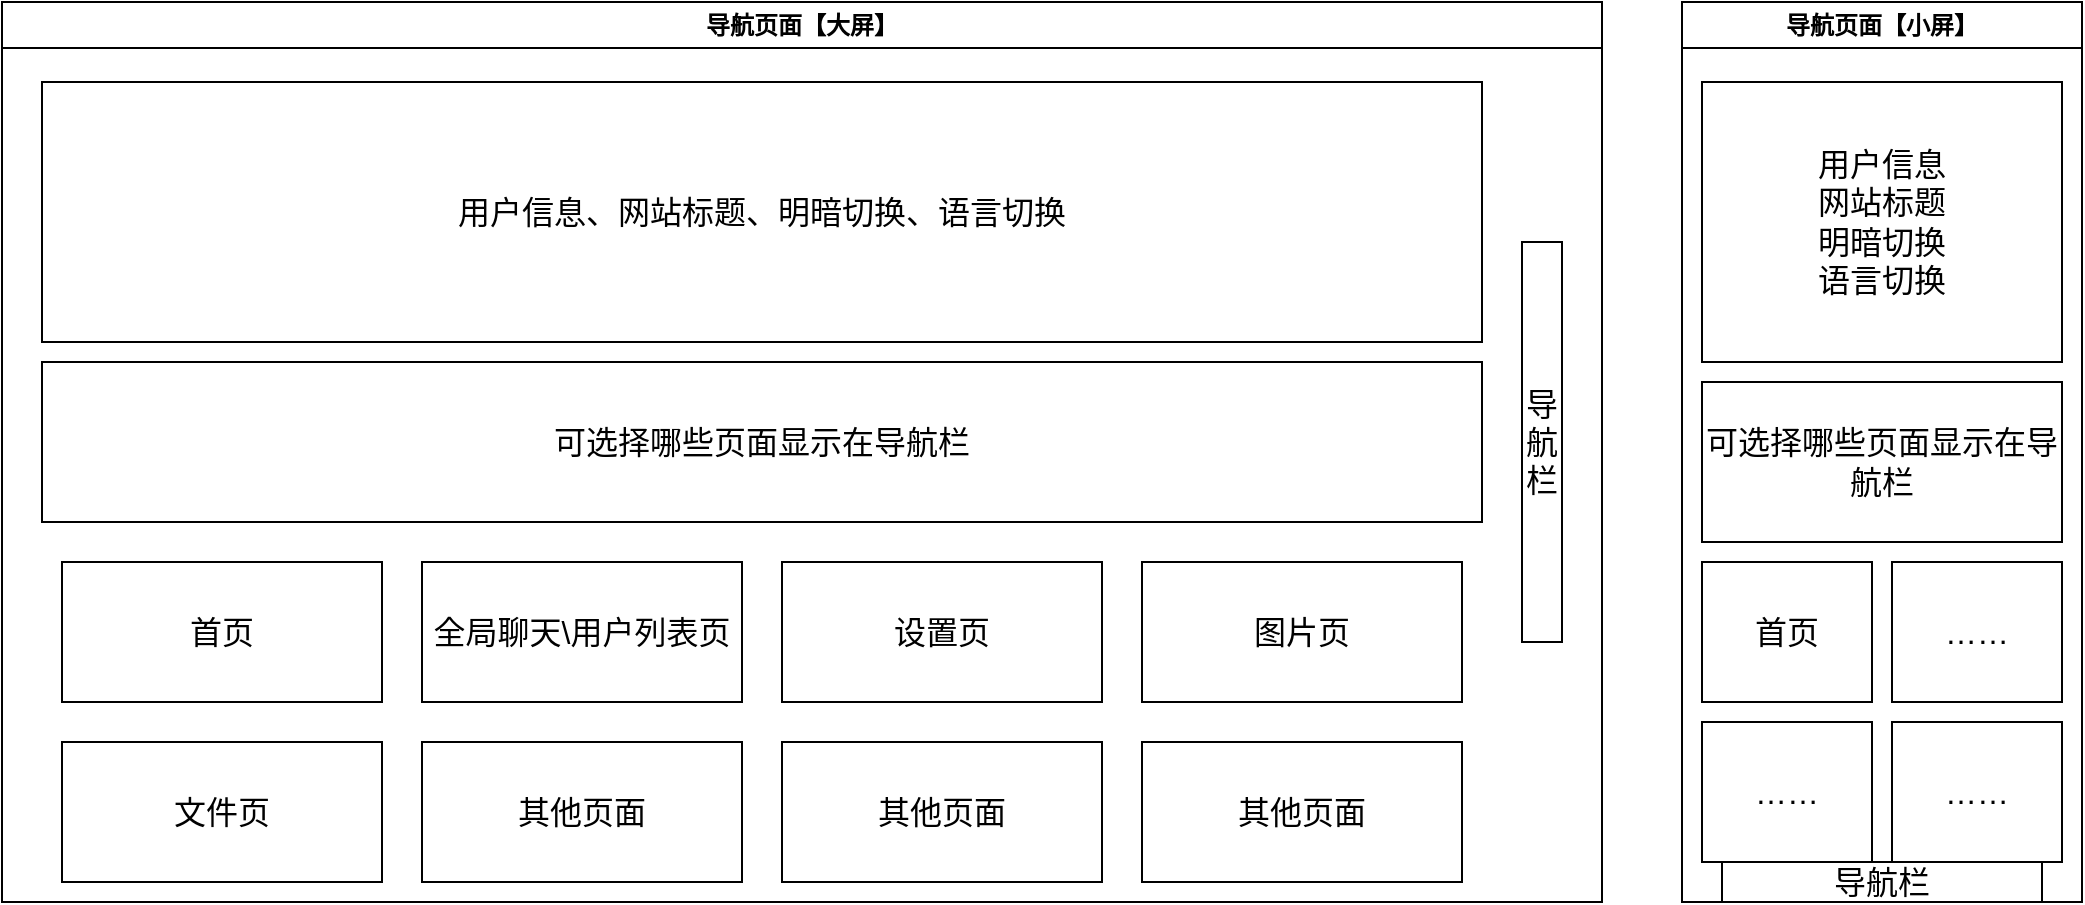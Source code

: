 <mxfile version="20.8.16" type="device"><diagram name="第 1 页" id="kHoYGihzgtJ2y9Uisgoe"><mxGraphModel dx="1036" dy="664" grid="1" gridSize="10" guides="1" tooltips="1" connect="1" arrows="1" fold="1" page="1" pageScale="1" pageWidth="900" pageHeight="1600" math="0" shadow="0"><root><mxCell id="0"/><mxCell id="1" parent="0"/><mxCell id="05NA3eZkqvBnvRm9_1NX-4" value="导航页面【大屏】" style="swimlane;whiteSpace=wrap;html=1;" parent="1" vertex="1"><mxGeometry x="80" y="80" width="800" height="450" as="geometry"/></mxCell><mxCell id="g2AgQsekGz6hGcKIkHK3-3" value="用户信息、网站标题、明暗切换、语言切换" style="rounded=0;whiteSpace=wrap;html=1;fontSize=16;" vertex="1" parent="05NA3eZkqvBnvRm9_1NX-4"><mxGeometry x="20" y="40" width="720" height="130" as="geometry"/></mxCell><mxCell id="g2AgQsekGz6hGcKIkHK3-5" value="首页" style="rounded=0;whiteSpace=wrap;html=1;fontSize=16;" vertex="1" parent="05NA3eZkqvBnvRm9_1NX-4"><mxGeometry x="30" y="280" width="160" height="70" as="geometry"/></mxCell><mxCell id="g2AgQsekGz6hGcKIkHK3-7" value="全局聊天\用户列表页" style="rounded=0;whiteSpace=wrap;html=1;fontSize=16;" vertex="1" parent="05NA3eZkqvBnvRm9_1NX-4"><mxGeometry x="210" y="280" width="160" height="70" as="geometry"/></mxCell><mxCell id="g2AgQsekGz6hGcKIkHK3-8" value="设置页" style="rounded=0;whiteSpace=wrap;html=1;fontSize=16;" vertex="1" parent="05NA3eZkqvBnvRm9_1NX-4"><mxGeometry x="390" y="280" width="160" height="70" as="geometry"/></mxCell><mxCell id="g2AgQsekGz6hGcKIkHK3-9" value="图片页" style="rounded=0;whiteSpace=wrap;html=1;fontSize=16;" vertex="1" parent="05NA3eZkqvBnvRm9_1NX-4"><mxGeometry x="570" y="280" width="160" height="70" as="geometry"/></mxCell><mxCell id="g2AgQsekGz6hGcKIkHK3-10" value="文件页" style="rounded=0;whiteSpace=wrap;html=1;fontSize=16;" vertex="1" parent="05NA3eZkqvBnvRm9_1NX-4"><mxGeometry x="30" y="370" width="160" height="70" as="geometry"/></mxCell><mxCell id="g2AgQsekGz6hGcKIkHK3-11" value="其他页面" style="rounded=0;whiteSpace=wrap;html=1;fontSize=16;" vertex="1" parent="05NA3eZkqvBnvRm9_1NX-4"><mxGeometry x="210" y="370" width="160" height="70" as="geometry"/></mxCell><mxCell id="g2AgQsekGz6hGcKIkHK3-12" value="其他页面" style="rounded=0;whiteSpace=wrap;html=1;fontSize=16;" vertex="1" parent="05NA3eZkqvBnvRm9_1NX-4"><mxGeometry x="390" y="370" width="160" height="70" as="geometry"/></mxCell><mxCell id="g2AgQsekGz6hGcKIkHK3-13" value="其他页面" style="rounded=0;whiteSpace=wrap;html=1;fontSize=16;" vertex="1" parent="05NA3eZkqvBnvRm9_1NX-4"><mxGeometry x="570" y="370" width="160" height="70" as="geometry"/></mxCell><mxCell id="g2AgQsekGz6hGcKIkHK3-22" value="可选择哪些页面显示在导航栏" style="rounded=0;whiteSpace=wrap;html=1;fontSize=16;" vertex="1" parent="05NA3eZkqvBnvRm9_1NX-4"><mxGeometry x="20" y="180" width="720" height="80" as="geometry"/></mxCell><mxCell id="05NA3eZkqvBnvRm9_1NX-43" value="导航页面【小屏】" style="swimlane;whiteSpace=wrap;html=1;" parent="1" vertex="1"><mxGeometry x="920" y="80" width="200" height="450" as="geometry"><mxRectangle x="920" y="80" width="140" height="30" as="alternateBounds"/></mxGeometry></mxCell><mxCell id="g2AgQsekGz6hGcKIkHK3-15" value="用户信息&lt;br&gt;网站标题&lt;br&gt;明暗切换&lt;br&gt;语言切换" style="rounded=0;whiteSpace=wrap;html=1;fontSize=16;" vertex="1" parent="05NA3eZkqvBnvRm9_1NX-43"><mxGeometry x="10" y="40" width="180" height="140" as="geometry"/></mxCell><mxCell id="g2AgQsekGz6hGcKIkHK3-16" value="首页" style="rounded=0;whiteSpace=wrap;html=1;fontSize=16;" vertex="1" parent="05NA3eZkqvBnvRm9_1NX-43"><mxGeometry x="10" y="280" width="85" height="70" as="geometry"/></mxCell><mxCell id="g2AgQsekGz6hGcKIkHK3-17" value="……" style="rounded=0;whiteSpace=wrap;html=1;fontSize=16;" vertex="1" parent="05NA3eZkqvBnvRm9_1NX-43"><mxGeometry x="105" y="280" width="85" height="70" as="geometry"/></mxCell><mxCell id="g2AgQsekGz6hGcKIkHK3-18" value="……" style="rounded=0;whiteSpace=wrap;html=1;fontSize=16;" vertex="1" parent="05NA3eZkqvBnvRm9_1NX-43"><mxGeometry x="10" y="360" width="85" height="70" as="geometry"/></mxCell><mxCell id="g2AgQsekGz6hGcKIkHK3-19" value="……" style="rounded=0;whiteSpace=wrap;html=1;fontSize=16;" vertex="1" parent="05NA3eZkqvBnvRm9_1NX-43"><mxGeometry x="105" y="360" width="85" height="70" as="geometry"/></mxCell><mxCell id="g2AgQsekGz6hGcKIkHK3-23" value="可选择哪些页面显示在导航栏" style="rounded=0;whiteSpace=wrap;html=1;fontSize=16;" vertex="1" parent="05NA3eZkqvBnvRm9_1NX-43"><mxGeometry x="10" y="190" width="180" height="80" as="geometry"/></mxCell><mxCell id="g2AgQsekGz6hGcKIkHK3-1" value="导航栏" style="rounded=0;whiteSpace=wrap;html=1;fontSize=16;" vertex="1" parent="1"><mxGeometry x="840" y="200" width="20" height="200" as="geometry"/></mxCell><mxCell id="g2AgQsekGz6hGcKIkHK3-2" value="导航栏" style="rounded=0;whiteSpace=wrap;html=1;fontSize=16;" vertex="1" parent="1"><mxGeometry x="940" y="510" width="160" height="20" as="geometry"/></mxCell></root></mxGraphModel></diagram></mxfile>